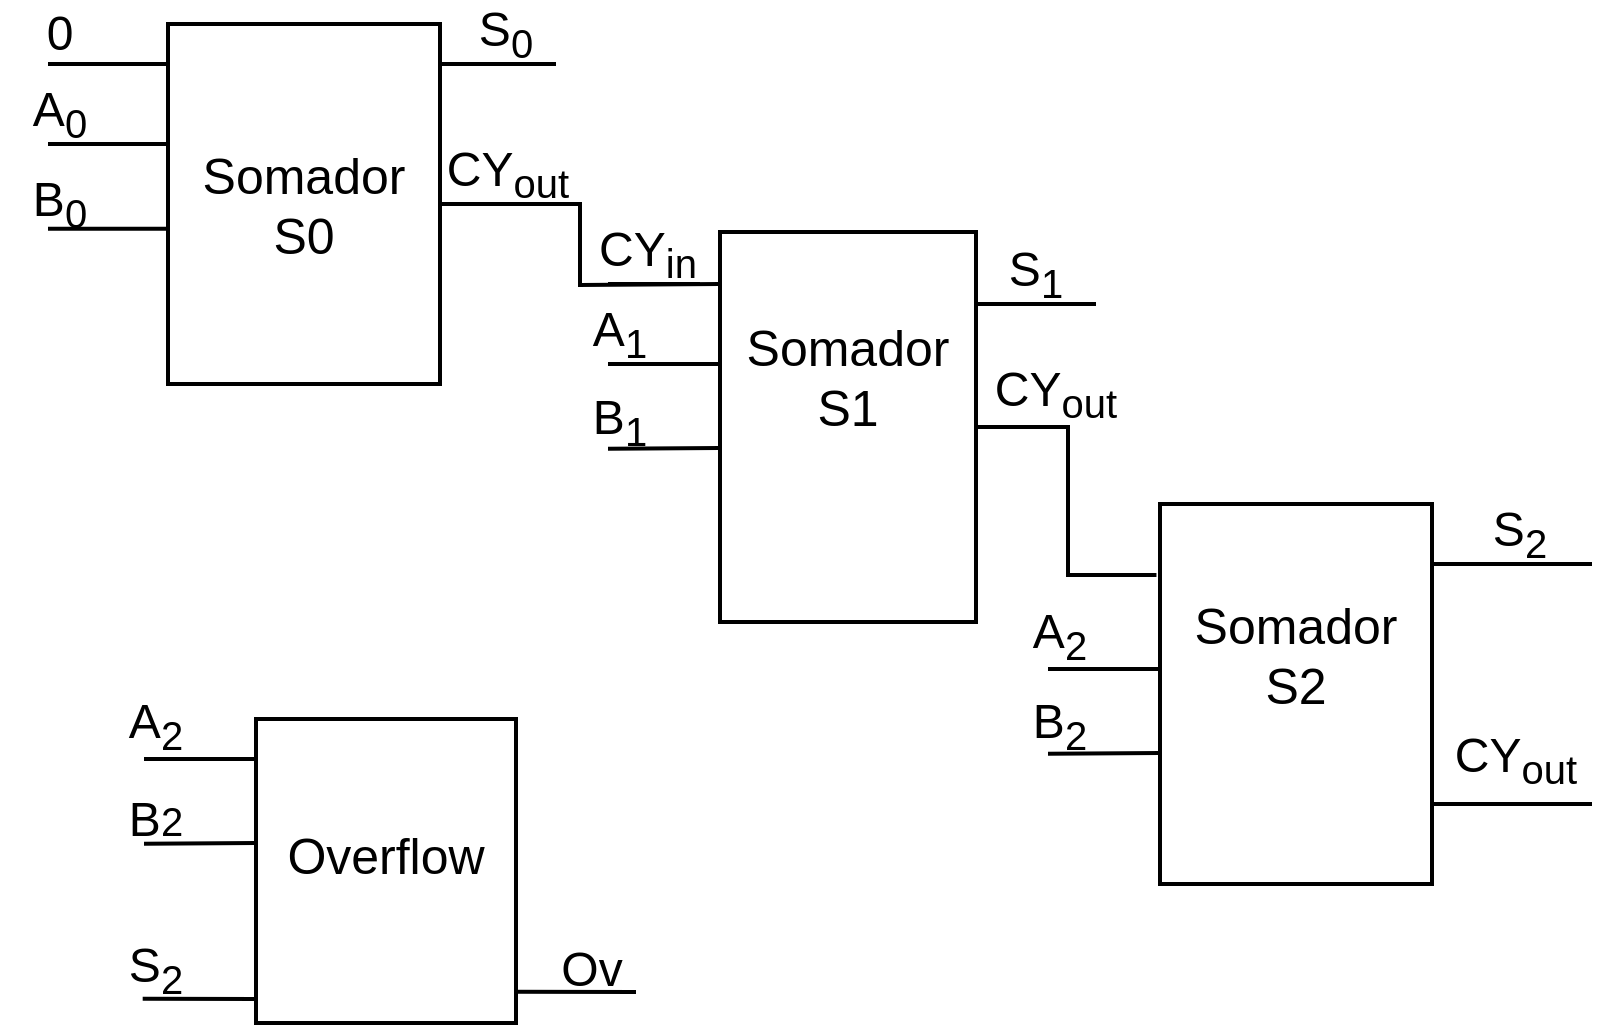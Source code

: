<mxfile version="17.2.4" type="device"><diagram id="LZY8XtOJ2YlgYGGIQlJv" name="Page-1"><mxGraphModel dx="1229" dy="870" grid="1" gridSize="10" guides="1" tooltips="1" connect="1" arrows="1" fold="1" page="1" pageScale="1" pageWidth="827" pageHeight="1169" math="0" shadow="0"><root><mxCell id="0"/><mxCell id="1" parent="0"/><mxCell id="IH3fDDmHs-iAYUkAnH93-47" style="edgeStyle=orthogonalEdgeStyle;rounded=0;orthogonalLoop=1;jettySize=auto;html=1;exitX=1;exitY=0.5;exitDx=0;exitDy=0;fontSize=22;endArrow=none;endFill=0;strokeWidth=2;" edge="1" parent="1" source="RrSBgh-WVqgDTwaSacG7-1"><mxGeometry relative="1" as="geometry"><mxPoint x="372" y="220" as="targetPoint"/></mxGeometry></mxCell><mxCell id="RrSBgh-WVqgDTwaSacG7-1" value="" style="rounded=0;whiteSpace=wrap;html=1;strokeWidth=2;" parent="1" vertex="1"><mxGeometry x="96" y="90" width="136" height="180" as="geometry"/></mxCell><mxCell id="RrSBgh-WVqgDTwaSacG7-6" value="" style="endArrow=none;html=1;rounded=0;strokeWidth=2;" parent="1" edge="1"><mxGeometry width="50" height="50" relative="1" as="geometry"><mxPoint x="36" y="150.0" as="sourcePoint"/><mxPoint x="96" y="150.0" as="targetPoint"/></mxGeometry></mxCell><mxCell id="RrSBgh-WVqgDTwaSacG7-7" value="" style="endArrow=none;html=1;rounded=0;strokeWidth=2;" parent="1" edge="1"><mxGeometry width="50" height="50" relative="1" as="geometry"><mxPoint x="36" y="192.38" as="sourcePoint"/><mxPoint x="96" y="192.38" as="targetPoint"/></mxGeometry></mxCell><mxCell id="RrSBgh-WVqgDTwaSacG7-10" value="&lt;span style=&quot;font-size: 24px&quot;&gt;A&lt;sub&gt;0&lt;/sub&gt;&lt;/span&gt;" style="text;html=1;strokeColor=none;fillColor=none;align=center;verticalAlign=middle;whiteSpace=wrap;rounded=0;" parent="1" vertex="1"><mxGeometry x="12" y="120" width="60" height="30" as="geometry"/></mxCell><mxCell id="RrSBgh-WVqgDTwaSacG7-11" value="&lt;span style=&quot;font-size: 24px&quot;&gt;B&lt;sub&gt;0&lt;/sub&gt;&lt;/span&gt;" style="text;html=1;strokeColor=none;fillColor=none;align=center;verticalAlign=middle;whiteSpace=wrap;rounded=0;" parent="1" vertex="1"><mxGeometry x="12" y="165" width="60" height="30" as="geometry"/></mxCell><mxCell id="RrSBgh-WVqgDTwaSacG7-14" value="&lt;span style=&quot;font-size: 24px&quot;&gt;S&lt;sub&gt;0&lt;/sub&gt;&lt;/span&gt;" style="text;html=1;strokeColor=none;fillColor=none;align=center;verticalAlign=middle;whiteSpace=wrap;rounded=0;" parent="1" vertex="1"><mxGeometry x="235" y="80" width="60" height="30" as="geometry"/></mxCell><mxCell id="IH3fDDmHs-iAYUkAnH93-1" value="" style="endArrow=none;html=1;rounded=0;strokeWidth=2;" edge="1" parent="1"><mxGeometry width="50" height="50" relative="1" as="geometry"><mxPoint x="232" y="110" as="sourcePoint"/><mxPoint x="290" y="110" as="targetPoint"/></mxGeometry></mxCell><mxCell id="IH3fDDmHs-iAYUkAnH93-16" value="&lt;span style=&quot;font-size: 24px&quot;&gt;CY&lt;sub&gt;out&lt;/sub&gt;&lt;/span&gt;" style="text;html=1;strokeColor=none;fillColor=none;align=center;verticalAlign=middle;whiteSpace=wrap;rounded=0;" vertex="1" parent="1"><mxGeometry x="226" y="150" width="80" height="30" as="geometry"/></mxCell><mxCell id="IH3fDDmHs-iAYUkAnH93-23" value="&lt;font style=&quot;font-size: 25px&quot;&gt;Somador&lt;br&gt;S0&lt;br&gt;&lt;/font&gt;" style="text;html=1;strokeColor=none;fillColor=none;align=center;verticalAlign=middle;whiteSpace=wrap;rounded=0;" vertex="1" parent="1"><mxGeometry x="134" y="165" width="60" height="30" as="geometry"/></mxCell><mxCell id="IH3fDDmHs-iAYUkAnH93-33" value="" style="endArrow=none;html=1;rounded=0;strokeWidth=2;" edge="1" parent="1"><mxGeometry width="50" height="50" relative="1" as="geometry"><mxPoint x="36" y="110.0" as="sourcePoint"/><mxPoint x="96" y="110.0" as="targetPoint"/></mxGeometry></mxCell><mxCell id="IH3fDDmHs-iAYUkAnH93-34" value="&lt;span style=&quot;font-size: 24px&quot;&gt;0&lt;/span&gt;" style="text;html=1;strokeColor=none;fillColor=none;align=center;verticalAlign=middle;whiteSpace=wrap;rounded=0;" vertex="1" parent="1"><mxGeometry x="12" y="80" width="60" height="30" as="geometry"/></mxCell><mxCell id="IH3fDDmHs-iAYUkAnH93-55" style="edgeStyle=orthogonalEdgeStyle;rounded=0;orthogonalLoop=1;jettySize=auto;html=1;exitX=1;exitY=0.5;exitDx=0;exitDy=0;fontSize=22;endArrow=none;endFill=0;strokeWidth=2;entryX=-0.013;entryY=0.187;entryDx=0;entryDy=0;entryPerimeter=0;" edge="1" parent="1" source="IH3fDDmHs-iAYUkAnH93-35" target="IH3fDDmHs-iAYUkAnH93-54"><mxGeometry relative="1" as="geometry"><mxPoint x="572" y="360" as="targetPoint"/></mxGeometry></mxCell><mxCell id="IH3fDDmHs-iAYUkAnH93-35" value="" style="rounded=0;whiteSpace=wrap;html=1;strokeWidth=2;" vertex="1" parent="1"><mxGeometry x="372" y="194" width="128" height="195" as="geometry"/></mxCell><mxCell id="IH3fDDmHs-iAYUkAnH93-39" value="" style="endArrow=none;html=1;rounded=0;strokeWidth=2;" edge="1" parent="1"><mxGeometry width="50" height="50" relative="1" as="geometry"><mxPoint x="316" y="260.0" as="sourcePoint"/><mxPoint x="372" y="260" as="targetPoint"/></mxGeometry></mxCell><mxCell id="IH3fDDmHs-iAYUkAnH93-40" value="" style="endArrow=none;html=1;rounded=0;strokeWidth=2;" edge="1" parent="1"><mxGeometry width="50" height="50" relative="1" as="geometry"><mxPoint x="316" y="302.38" as="sourcePoint"/><mxPoint x="372" y="302" as="targetPoint"/></mxGeometry></mxCell><mxCell id="IH3fDDmHs-iAYUkAnH93-41" value="&lt;span style=&quot;font-size: 24px&quot;&gt;A&lt;sub&gt;1&lt;/sub&gt;&lt;/span&gt;" style="text;html=1;strokeColor=none;fillColor=none;align=center;verticalAlign=middle;whiteSpace=wrap;rounded=0;" vertex="1" parent="1"><mxGeometry x="292" y="230" width="60" height="30" as="geometry"/></mxCell><mxCell id="IH3fDDmHs-iAYUkAnH93-42" value="&lt;span style=&quot;font-size: 24px&quot;&gt;B&lt;sub&gt;1&lt;/sub&gt;&lt;/span&gt;" style="text;html=1;strokeColor=none;fillColor=none;align=center;verticalAlign=middle;whiteSpace=wrap;rounded=0;" vertex="1" parent="1"><mxGeometry x="292" y="274" width="60" height="30" as="geometry"/></mxCell><mxCell id="IH3fDDmHs-iAYUkAnH93-43" value="" style="endArrow=none;html=1;rounded=0;strokeWidth=2;entryX=1;entryY=1;entryDx=0;entryDy=0;" edge="1" parent="1"><mxGeometry width="50" height="50" relative="1" as="geometry"><mxPoint x="316" y="220.0" as="sourcePoint"/><mxPoint x="362.0" y="220.0" as="targetPoint"/></mxGeometry></mxCell><mxCell id="IH3fDDmHs-iAYUkAnH93-44" value="&lt;span style=&quot;font-size: 24px&quot;&gt;CY&lt;sub&gt;in&lt;/sub&gt;&lt;/span&gt;" style="text;html=1;strokeColor=none;fillColor=none;align=center;verticalAlign=middle;whiteSpace=wrap;rounded=0;" vertex="1" parent="1"><mxGeometry x="306" y="190" width="60" height="30" as="geometry"/></mxCell><mxCell id="IH3fDDmHs-iAYUkAnH93-48" value="&lt;span style=&quot;font-size: 24px&quot;&gt;S&lt;sub&gt;1&lt;/sub&gt;&lt;/span&gt;" style="text;html=1;strokeColor=none;fillColor=none;align=center;verticalAlign=middle;whiteSpace=wrap;rounded=0;" vertex="1" parent="1"><mxGeometry x="500" y="200" width="60" height="30" as="geometry"/></mxCell><mxCell id="IH3fDDmHs-iAYUkAnH93-49" value="" style="endArrow=none;html=1;rounded=0;strokeWidth=2;" edge="1" parent="1"><mxGeometry width="50" height="50" relative="1" as="geometry"><mxPoint x="500" y="230" as="sourcePoint"/><mxPoint x="560" y="230" as="targetPoint"/></mxGeometry></mxCell><mxCell id="IH3fDDmHs-iAYUkAnH93-52" value="&lt;span style=&quot;font-size: 24px&quot;&gt;CY&lt;sub&gt;out&lt;/sub&gt;&lt;/span&gt;" style="text;html=1;strokeColor=none;fillColor=none;align=center;verticalAlign=middle;whiteSpace=wrap;rounded=0;" vertex="1" parent="1"><mxGeometry x="512" y="260" width="56" height="30" as="geometry"/></mxCell><mxCell id="IH3fDDmHs-iAYUkAnH93-54" value="" style="rounded=0;whiteSpace=wrap;html=1;strokeWidth=2;" vertex="1" parent="1"><mxGeometry x="592" y="330" width="136" height="190" as="geometry"/></mxCell><mxCell id="IH3fDDmHs-iAYUkAnH93-56" value="" style="endArrow=none;html=1;rounded=0;strokeWidth=2;" edge="1" parent="1"><mxGeometry width="50" height="50" relative="1" as="geometry"><mxPoint x="536" y="412.5" as="sourcePoint"/><mxPoint x="592" y="412.5" as="targetPoint"/></mxGeometry></mxCell><mxCell id="IH3fDDmHs-iAYUkAnH93-57" value="" style="endArrow=none;html=1;rounded=0;strokeWidth=2;" edge="1" parent="1"><mxGeometry width="50" height="50" relative="1" as="geometry"><mxPoint x="536" y="454.88" as="sourcePoint"/><mxPoint x="592" y="454.5" as="targetPoint"/></mxGeometry></mxCell><mxCell id="IH3fDDmHs-iAYUkAnH93-58" value="&lt;span style=&quot;font-size: 24px&quot;&gt;A&lt;sub&gt;2&lt;/sub&gt;&lt;/span&gt;" style="text;html=1;strokeColor=none;fillColor=none;align=center;verticalAlign=middle;whiteSpace=wrap;rounded=0;" vertex="1" parent="1"><mxGeometry x="512" y="382.5" width="60" height="27.5" as="geometry"/></mxCell><mxCell id="IH3fDDmHs-iAYUkAnH93-59" value="&lt;span style=&quot;font-size: 24px&quot;&gt;B&lt;/span&gt;&lt;font style=&quot;font-size: 24px&quot;&gt;&lt;sub&gt;2&lt;/sub&gt;&lt;/font&gt;" style="text;html=1;strokeColor=none;fillColor=none;align=center;verticalAlign=middle;whiteSpace=wrap;rounded=0;" vertex="1" parent="1"><mxGeometry x="512" y="425.5" width="60" height="30" as="geometry"/></mxCell><mxCell id="IH3fDDmHs-iAYUkAnH93-60" value="&lt;span style=&quot;font-size: 24px&quot;&gt;S&lt;sub&gt;2&lt;/sub&gt;&lt;/span&gt;" style="text;html=1;strokeColor=none;fillColor=none;align=center;verticalAlign=middle;whiteSpace=wrap;rounded=0;" vertex="1" parent="1"><mxGeometry x="742" y="330" width="60" height="30" as="geometry"/></mxCell><mxCell id="IH3fDDmHs-iAYUkAnH93-61" value="" style="endArrow=none;html=1;rounded=0;strokeWidth=2;" edge="1" parent="1"><mxGeometry width="50" height="50" relative="1" as="geometry"><mxPoint x="728" y="360" as="sourcePoint"/><mxPoint x="808" y="360" as="targetPoint"/></mxGeometry></mxCell><mxCell id="IH3fDDmHs-iAYUkAnH93-62" value="&lt;span style=&quot;font-size: 24px&quot;&gt;CY&lt;sub&gt;out&lt;/sub&gt;&lt;/span&gt;" style="text;html=1;strokeColor=none;fillColor=none;align=center;verticalAlign=middle;whiteSpace=wrap;rounded=0;" vertex="1" parent="1"><mxGeometry x="742" y="442.5" width="56" height="30" as="geometry"/></mxCell><mxCell id="IH3fDDmHs-iAYUkAnH93-63" value="" style="endArrow=none;html=1;rounded=0;strokeWidth=2;" edge="1" parent="1"><mxGeometry width="50" height="50" relative="1" as="geometry"><mxPoint x="728" y="480" as="sourcePoint"/><mxPoint x="808" y="480" as="targetPoint"/></mxGeometry></mxCell><mxCell id="IH3fDDmHs-iAYUkAnH93-64" value="" style="endArrow=none;html=1;rounded=0;strokeWidth=2;" edge="1" parent="1"><mxGeometry width="50" height="50" relative="1" as="geometry"><mxPoint x="266" y="573.83" as="sourcePoint"/><mxPoint x="330" y="574" as="targetPoint"/></mxGeometry></mxCell><mxCell id="IH3fDDmHs-iAYUkAnH93-65" value="&lt;span style=&quot;font-size: 24px&quot;&gt;Ov&lt;/span&gt;" style="text;html=1;strokeColor=none;fillColor=none;align=center;verticalAlign=middle;whiteSpace=wrap;rounded=0;" vertex="1" parent="1"><mxGeometry x="280" y="547.5" width="56" height="30" as="geometry"/></mxCell><mxCell id="IH3fDDmHs-iAYUkAnH93-66" value="&lt;font style=&quot;font-size: 25px&quot;&gt;Somador&lt;br&gt;S1&lt;br&gt;&lt;/font&gt;" style="text;html=1;strokeColor=none;fillColor=none;align=center;verticalAlign=middle;whiteSpace=wrap;rounded=0;" vertex="1" parent="1"><mxGeometry x="406" y="251" width="60" height="30" as="geometry"/></mxCell><mxCell id="IH3fDDmHs-iAYUkAnH93-67" value="&lt;font style=&quot;font-size: 25px&quot;&gt;Somador&lt;br&gt;S2&lt;br&gt;&lt;/font&gt;" style="text;html=1;strokeColor=none;fillColor=none;align=center;verticalAlign=middle;whiteSpace=wrap;rounded=0;" vertex="1" parent="1"><mxGeometry x="630" y="390" width="60" height="30" as="geometry"/></mxCell><mxCell id="IH3fDDmHs-iAYUkAnH93-68" value="" style="rounded=0;whiteSpace=wrap;html=1;strokeWidth=2;" vertex="1" parent="1"><mxGeometry x="140" y="437.5" width="130" height="152" as="geometry"/></mxCell><mxCell id="IH3fDDmHs-iAYUkAnH93-69" value="" style="endArrow=none;html=1;rounded=0;strokeWidth=2;" edge="1" parent="1"><mxGeometry width="50" height="50" relative="1" as="geometry"><mxPoint x="84" y="457.5" as="sourcePoint"/><mxPoint x="140" y="457.5" as="targetPoint"/></mxGeometry></mxCell><mxCell id="IH3fDDmHs-iAYUkAnH93-70" value="" style="endArrow=none;html=1;rounded=0;strokeWidth=2;" edge="1" parent="1"><mxGeometry width="50" height="50" relative="1" as="geometry"><mxPoint x="84" y="499.88" as="sourcePoint"/><mxPoint x="140" y="499.5" as="targetPoint"/></mxGeometry></mxCell><mxCell id="IH3fDDmHs-iAYUkAnH93-71" value="&lt;span style=&quot;font-size: 24px&quot;&gt;A&lt;sub&gt;2&lt;/sub&gt;&lt;/span&gt;" style="text;html=1;strokeColor=none;fillColor=none;align=center;verticalAlign=middle;whiteSpace=wrap;rounded=0;" vertex="1" parent="1"><mxGeometry x="60" y="427.5" width="60" height="27.5" as="geometry"/></mxCell><mxCell id="IH3fDDmHs-iAYUkAnH93-72" value="&lt;span style=&quot;font-size: 24px&quot;&gt;B&lt;/span&gt;&lt;span style=&quot;font-size: 20px&quot;&gt;2&lt;/span&gt;" style="text;html=1;strokeColor=none;fillColor=none;align=center;verticalAlign=middle;whiteSpace=wrap;rounded=0;" vertex="1" parent="1"><mxGeometry x="60" y="472.5" width="60" height="30" as="geometry"/></mxCell><mxCell id="IH3fDDmHs-iAYUkAnH93-73" value="&lt;span style=&quot;font-size: 24px&quot;&gt;S&lt;sub&gt;2&lt;/sub&gt;&lt;/span&gt;" style="text;html=1;strokeColor=none;fillColor=none;align=center;verticalAlign=middle;whiteSpace=wrap;rounded=0;" vertex="1" parent="1"><mxGeometry x="60" y="547.5" width="60" height="30" as="geometry"/></mxCell><mxCell id="IH3fDDmHs-iAYUkAnH93-74" value="" style="endArrow=none;html=1;rounded=0;strokeWidth=2;exitX=0.389;exitY=0.997;exitDx=0;exitDy=0;exitPerimeter=0;" edge="1" parent="1" source="IH3fDDmHs-iAYUkAnH93-73"><mxGeometry width="50" height="50" relative="1" as="geometry"><mxPoint x="90" y="577.5" as="sourcePoint"/><mxPoint x="140" y="577.5" as="targetPoint"/></mxGeometry></mxCell><mxCell id="IH3fDDmHs-iAYUkAnH93-75" value="&lt;font style=&quot;font-size: 25px&quot;&gt;Overflow&lt;br&gt;&lt;/font&gt;" style="text;html=1;strokeColor=none;fillColor=none;align=center;verticalAlign=middle;whiteSpace=wrap;rounded=0;" vertex="1" parent="1"><mxGeometry x="175" y="490" width="60" height="30" as="geometry"/></mxCell></root></mxGraphModel></diagram></mxfile>